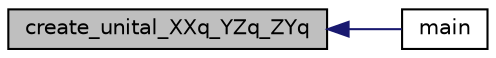 digraph "create_unital_XXq_YZq_ZYq"
{
  edge [fontname="Helvetica",fontsize="10",labelfontname="Helvetica",labelfontsize="10"];
  node [fontname="Helvetica",fontsize="10",shape=record];
  rankdir="LR";
  Node773 [label="create_unital_XXq_YZq_ZYq",height=0.2,width=0.4,color="black", fillcolor="grey75", style="filled", fontcolor="black"];
  Node773 -> Node774 [dir="back",color="midnightblue",fontsize="10",style="solid",fontname="Helvetica"];
  Node774 [label="main",height=0.2,width=0.4,color="black", fillcolor="white", style="filled",URL="$d4/d6e/make__something_8_c.html#a217dbf8b442f20279ea00b898af96f52"];
}

